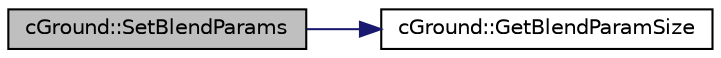digraph "cGround::SetBlendParams"
{
 // LATEX_PDF_SIZE
  edge [fontname="Helvetica",fontsize="10",labelfontname="Helvetica",labelfontsize="10"];
  node [fontname="Helvetica",fontsize="10",shape=record];
  rankdir="LR";
  Node1 [label="cGround::SetBlendParams",height=0.2,width=0.4,color="black", fillcolor="grey75", style="filled", fontcolor="black",tooltip=" "];
  Node1 -> Node2 [color="midnightblue",fontsize="10",style="solid",fontname="Helvetica"];
  Node2 [label="cGround::GetBlendParamSize",height=0.2,width=0.4,color="black", fillcolor="white", style="filled",URL="$classc_ground.html#a1b89c82bf1623df4fe514e78a257f231",tooltip=" "];
}
